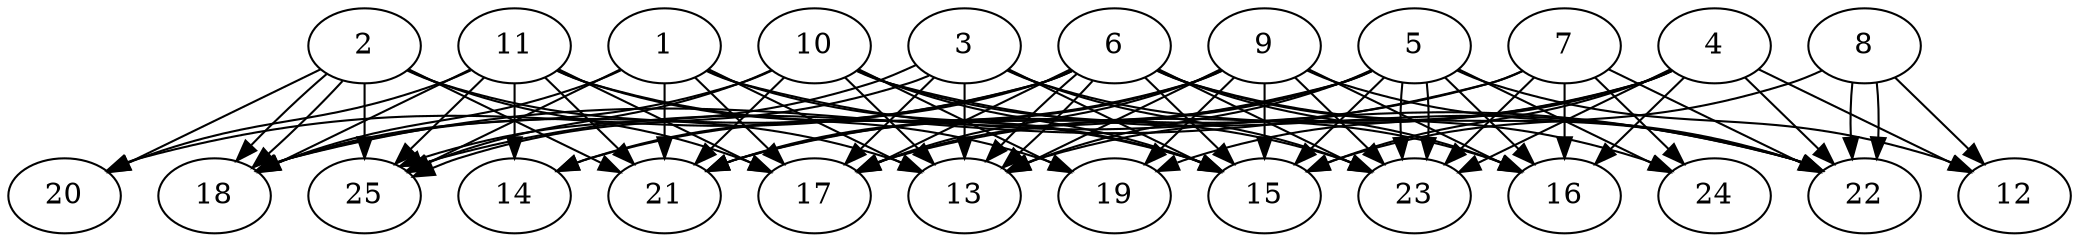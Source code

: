 // DAG automatically generated by daggen at Thu Oct  3 14:00:40 2019
// ./daggen --dot -n 25 --ccr 0.5 --fat 0.9 --regular 0.5 --density 0.9 --mindata 5242880 --maxdata 52428800 
digraph G {
  1 [size="69877760", alpha="0.15", expect_size="34938880"] 
  1 -> 13 [size ="34938880"]
  1 -> 15 [size ="34938880"]
  1 -> 17 [size ="34938880"]
  1 -> 18 [size ="34938880"]
  1 -> 21 [size ="34938880"]
  1 -> 22 [size ="34938880"]
  1 -> 25 [size ="34938880"]
  2 [size="92467200", alpha="0.07", expect_size="46233600"] 
  2 -> 13 [size ="46233600"]
  2 -> 17 [size ="46233600"]
  2 -> 18 [size ="46233600"]
  2 -> 18 [size ="46233600"]
  2 -> 20 [size ="46233600"]
  2 -> 21 [size ="46233600"]
  2 -> 25 [size ="46233600"]
  3 [size="13572096", alpha="0.05", expect_size="6786048"] 
  3 -> 13 [size ="6786048"]
  3 -> 15 [size ="6786048"]
  3 -> 16 [size ="6786048"]
  3 -> 17 [size ="6786048"]
  3 -> 23 [size ="6786048"]
  3 -> 25 [size ="6786048"]
  3 -> 25 [size ="6786048"]
  4 [size="77385728", alpha="0.11", expect_size="38692864"] 
  4 -> 12 [size ="38692864"]
  4 -> 13 [size ="38692864"]
  4 -> 15 [size ="38692864"]
  4 -> 16 [size ="38692864"]
  4 -> 17 [size ="38692864"]
  4 -> 19 [size ="38692864"]
  4 -> 22 [size ="38692864"]
  4 -> 23 [size ="38692864"]
  5 [size="96518144", alpha="0.12", expect_size="48259072"] 
  5 -> 12 [size ="48259072"]
  5 -> 13 [size ="48259072"]
  5 -> 15 [size ="48259072"]
  5 -> 16 [size ="48259072"]
  5 -> 17 [size ="48259072"]
  5 -> 21 [size ="48259072"]
  5 -> 23 [size ="48259072"]
  5 -> 23 [size ="48259072"]
  5 -> 24 [size ="48259072"]
  5 -> 25 [size ="48259072"]
  6 [size="55316480", alpha="0.19", expect_size="27658240"] 
  6 -> 13 [size ="27658240"]
  6 -> 13 [size ="27658240"]
  6 -> 14 [size ="27658240"]
  6 -> 15 [size ="27658240"]
  6 -> 16 [size ="27658240"]
  6 -> 17 [size ="27658240"]
  6 -> 18 [size ="27658240"]
  6 -> 20 [size ="27658240"]
  6 -> 22 [size ="27658240"]
  6 -> 23 [size ="27658240"]
  6 -> 24 [size ="27658240"]
  7 [size="98207744", alpha="0.12", expect_size="49103872"] 
  7 -> 16 [size ="49103872"]
  7 -> 18 [size ="49103872"]
  7 -> 21 [size ="49103872"]
  7 -> 22 [size ="49103872"]
  7 -> 23 [size ="49103872"]
  7 -> 24 [size ="49103872"]
  8 [size="90492928", alpha="0.19", expect_size="45246464"] 
  8 -> 12 [size ="45246464"]
  8 -> 15 [size ="45246464"]
  8 -> 22 [size ="45246464"]
  8 -> 22 [size ="45246464"]
  9 [size="43343872", alpha="0.05", expect_size="21671936"] 
  9 -> 13 [size ="21671936"]
  9 -> 14 [size ="21671936"]
  9 -> 15 [size ="21671936"]
  9 -> 16 [size ="21671936"]
  9 -> 17 [size ="21671936"]
  9 -> 19 [size ="21671936"]
  9 -> 21 [size ="21671936"]
  9 -> 22 [size ="21671936"]
  9 -> 23 [size ="21671936"]
  10 [size="103440384", alpha="0.08", expect_size="51720192"] 
  10 -> 13 [size ="51720192"]
  10 -> 15 [size ="51720192"]
  10 -> 18 [size ="51720192"]
  10 -> 19 [size ="51720192"]
  10 -> 21 [size ="51720192"]
  10 -> 22 [size ="51720192"]
  10 -> 23 [size ="51720192"]
  10 -> 25 [size ="51720192"]
  11 [size="84180992", alpha="0.08", expect_size="42090496"] 
  11 -> 14 [size ="42090496"]
  11 -> 15 [size ="42090496"]
  11 -> 17 [size ="42090496"]
  11 -> 18 [size ="42090496"]
  11 -> 19 [size ="42090496"]
  11 -> 20 [size ="42090496"]
  11 -> 21 [size ="42090496"]
  11 -> 25 [size ="42090496"]
  12 [size="62371840", alpha="0.16", expect_size="31185920"] 
  13 [size="97122304", alpha="0.10", expect_size="48561152"] 
  14 [size="26552320", alpha="0.08", expect_size="13276160"] 
  15 [size="78491648", alpha="0.12", expect_size="39245824"] 
  16 [size="40148992", alpha="0.07", expect_size="20074496"] 
  17 [size="34115584", alpha="0.05", expect_size="17057792"] 
  18 [size="90296320", alpha="0.04", expect_size="45148160"] 
  19 [size="85448704", alpha="0.05", expect_size="42724352"] 
  20 [size="15026176", alpha="0.06", expect_size="7513088"] 
  21 [size="51736576", alpha="0.19", expect_size="25868288"] 
  22 [size="88926208", alpha="0.09", expect_size="44463104"] 
  23 [size="69613568", alpha="0.20", expect_size="34806784"] 
  24 [size="20117504", alpha="0.05", expect_size="10058752"] 
  25 [size="57081856", alpha="0.08", expect_size="28540928"] 
}
